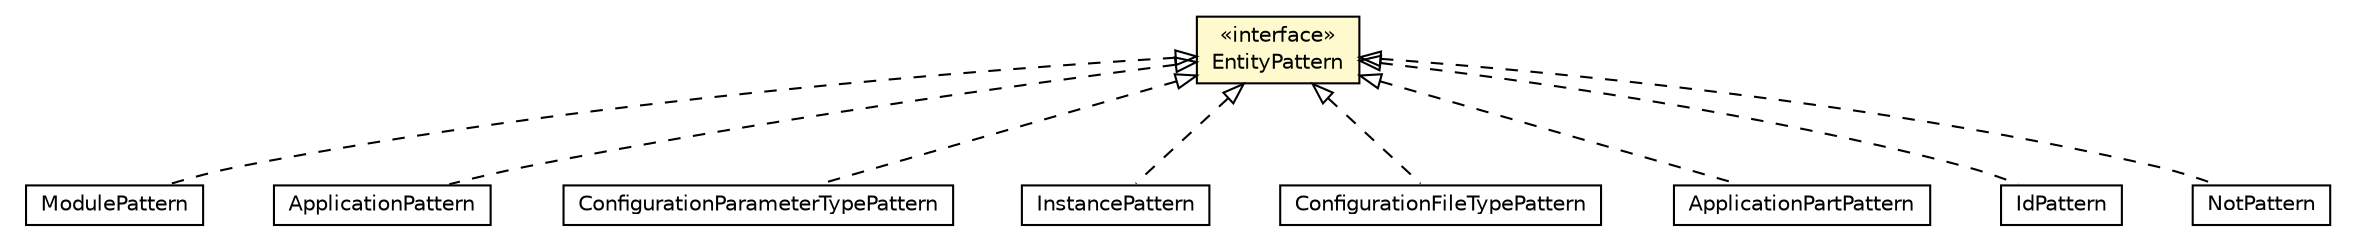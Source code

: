 #!/usr/local/bin/dot
#
# Class diagram 
# Generated by UMLGraph version R5_6-24-gf6e263 (http://www.umlgraph.org/)
#

digraph G {
	edge [fontname="Helvetica",fontsize=10,labelfontname="Helvetica",labelfontsize=10];
	node [fontname="Helvetica",fontsize=10,shape=plaintext];
	nodesep=0.25;
	ranksep=0.5;
	// org.universAAL.middleware.interfaces.configuration.configurationEditionTypes.pattern.ModulePattern
	c185728 [label=<<table title="org.universAAL.middleware.interfaces.configuration.configurationEditionTypes.pattern.ModulePattern" border="0" cellborder="1" cellspacing="0" cellpadding="2" port="p" href="./ModulePattern.html">
		<tr><td><table border="0" cellspacing="0" cellpadding="1">
<tr><td align="center" balign="center"> ModulePattern </td></tr>
		</table></td></tr>
		</table>>, URL="./ModulePattern.html", fontname="Helvetica", fontcolor="black", fontsize=10.0];
	// org.universAAL.middleware.interfaces.configuration.configurationEditionTypes.pattern.ApplicationPattern
	c185729 [label=<<table title="org.universAAL.middleware.interfaces.configuration.configurationEditionTypes.pattern.ApplicationPattern" border="0" cellborder="1" cellspacing="0" cellpadding="2" port="p" href="./ApplicationPattern.html">
		<tr><td><table border="0" cellspacing="0" cellpadding="1">
<tr><td align="center" balign="center"> ApplicationPattern </td></tr>
		</table></td></tr>
		</table>>, URL="./ApplicationPattern.html", fontname="Helvetica", fontcolor="black", fontsize=10.0];
	// org.universAAL.middleware.interfaces.configuration.configurationEditionTypes.pattern.ConfigurationParameterTypePattern
	c185730 [label=<<table title="org.universAAL.middleware.interfaces.configuration.configurationEditionTypes.pattern.ConfigurationParameterTypePattern" border="0" cellborder="1" cellspacing="0" cellpadding="2" port="p" href="./ConfigurationParameterTypePattern.html">
		<tr><td><table border="0" cellspacing="0" cellpadding="1">
<tr><td align="center" balign="center"> ConfigurationParameterTypePattern </td></tr>
		</table></td></tr>
		</table>>, URL="./ConfigurationParameterTypePattern.html", fontname="Helvetica", fontcolor="black", fontsize=10.0];
	// org.universAAL.middleware.interfaces.configuration.configurationEditionTypes.pattern.InstancePattern
	c185731 [label=<<table title="org.universAAL.middleware.interfaces.configuration.configurationEditionTypes.pattern.InstancePattern" border="0" cellborder="1" cellspacing="0" cellpadding="2" port="p" href="./InstancePattern.html">
		<tr><td><table border="0" cellspacing="0" cellpadding="1">
<tr><td align="center" balign="center"> InstancePattern </td></tr>
		</table></td></tr>
		</table>>, URL="./InstancePattern.html", fontname="Helvetica", fontcolor="black", fontsize=10.0];
	// org.universAAL.middleware.interfaces.configuration.configurationEditionTypes.pattern.ConfigurationFileTypePattern
	c185732 [label=<<table title="org.universAAL.middleware.interfaces.configuration.configurationEditionTypes.pattern.ConfigurationFileTypePattern" border="0" cellborder="1" cellspacing="0" cellpadding="2" port="p" href="./ConfigurationFileTypePattern.html">
		<tr><td><table border="0" cellspacing="0" cellpadding="1">
<tr><td align="center" balign="center"> ConfigurationFileTypePattern </td></tr>
		</table></td></tr>
		</table>>, URL="./ConfigurationFileTypePattern.html", fontname="Helvetica", fontcolor="black", fontsize=10.0];
	// org.universAAL.middleware.interfaces.configuration.configurationEditionTypes.pattern.ApplicationPartPattern
	c185733 [label=<<table title="org.universAAL.middleware.interfaces.configuration.configurationEditionTypes.pattern.ApplicationPartPattern" border="0" cellborder="1" cellspacing="0" cellpadding="2" port="p" href="./ApplicationPartPattern.html">
		<tr><td><table border="0" cellspacing="0" cellpadding="1">
<tr><td align="center" balign="center"> ApplicationPartPattern </td></tr>
		</table></td></tr>
		</table>>, URL="./ApplicationPartPattern.html", fontname="Helvetica", fontcolor="black", fontsize=10.0];
	// org.universAAL.middleware.interfaces.configuration.configurationEditionTypes.pattern.IdPattern
	c185734 [label=<<table title="org.universAAL.middleware.interfaces.configuration.configurationEditionTypes.pattern.IdPattern" border="0" cellborder="1" cellspacing="0" cellpadding="2" port="p" href="./IdPattern.html">
		<tr><td><table border="0" cellspacing="0" cellpadding="1">
<tr><td align="center" balign="center"> IdPattern </td></tr>
		</table></td></tr>
		</table>>, URL="./IdPattern.html", fontname="Helvetica", fontcolor="black", fontsize=10.0];
	// org.universAAL.middleware.interfaces.configuration.configurationEditionTypes.pattern.EntityPattern
	c185735 [label=<<table title="org.universAAL.middleware.interfaces.configuration.configurationEditionTypes.pattern.EntityPattern" border="0" cellborder="1" cellspacing="0" cellpadding="2" port="p" bgcolor="lemonChiffon" href="./EntityPattern.html">
		<tr><td><table border="0" cellspacing="0" cellpadding="1">
<tr><td align="center" balign="center"> &#171;interface&#187; </td></tr>
<tr><td align="center" balign="center"> EntityPattern </td></tr>
		</table></td></tr>
		</table>>, URL="./EntityPattern.html", fontname="Helvetica", fontcolor="black", fontsize=10.0];
	// org.universAAL.middleware.interfaces.configuration.configurationEditionTypes.pattern.NotPattern
	c185736 [label=<<table title="org.universAAL.middleware.interfaces.configuration.configurationEditionTypes.pattern.NotPattern" border="0" cellborder="1" cellspacing="0" cellpadding="2" port="p" href="./NotPattern.html">
		<tr><td><table border="0" cellspacing="0" cellpadding="1">
<tr><td align="center" balign="center"> NotPattern </td></tr>
		</table></td></tr>
		</table>>, URL="./NotPattern.html", fontname="Helvetica", fontcolor="black", fontsize=10.0];
	//org.universAAL.middleware.interfaces.configuration.configurationEditionTypes.pattern.ModulePattern implements org.universAAL.middleware.interfaces.configuration.configurationEditionTypes.pattern.EntityPattern
	c185735:p -> c185728:p [dir=back,arrowtail=empty,style=dashed];
	//org.universAAL.middleware.interfaces.configuration.configurationEditionTypes.pattern.ApplicationPattern implements org.universAAL.middleware.interfaces.configuration.configurationEditionTypes.pattern.EntityPattern
	c185735:p -> c185729:p [dir=back,arrowtail=empty,style=dashed];
	//org.universAAL.middleware.interfaces.configuration.configurationEditionTypes.pattern.ConfigurationParameterTypePattern implements org.universAAL.middleware.interfaces.configuration.configurationEditionTypes.pattern.EntityPattern
	c185735:p -> c185730:p [dir=back,arrowtail=empty,style=dashed];
	//org.universAAL.middleware.interfaces.configuration.configurationEditionTypes.pattern.InstancePattern implements org.universAAL.middleware.interfaces.configuration.configurationEditionTypes.pattern.EntityPattern
	c185735:p -> c185731:p [dir=back,arrowtail=empty,style=dashed];
	//org.universAAL.middleware.interfaces.configuration.configurationEditionTypes.pattern.ConfigurationFileTypePattern implements org.universAAL.middleware.interfaces.configuration.configurationEditionTypes.pattern.EntityPattern
	c185735:p -> c185732:p [dir=back,arrowtail=empty,style=dashed];
	//org.universAAL.middleware.interfaces.configuration.configurationEditionTypes.pattern.ApplicationPartPattern implements org.universAAL.middleware.interfaces.configuration.configurationEditionTypes.pattern.EntityPattern
	c185735:p -> c185733:p [dir=back,arrowtail=empty,style=dashed];
	//org.universAAL.middleware.interfaces.configuration.configurationEditionTypes.pattern.IdPattern implements org.universAAL.middleware.interfaces.configuration.configurationEditionTypes.pattern.EntityPattern
	c185735:p -> c185734:p [dir=back,arrowtail=empty,style=dashed];
	//org.universAAL.middleware.interfaces.configuration.configurationEditionTypes.pattern.NotPattern implements org.universAAL.middleware.interfaces.configuration.configurationEditionTypes.pattern.EntityPattern
	c185735:p -> c185736:p [dir=back,arrowtail=empty,style=dashed];
}

